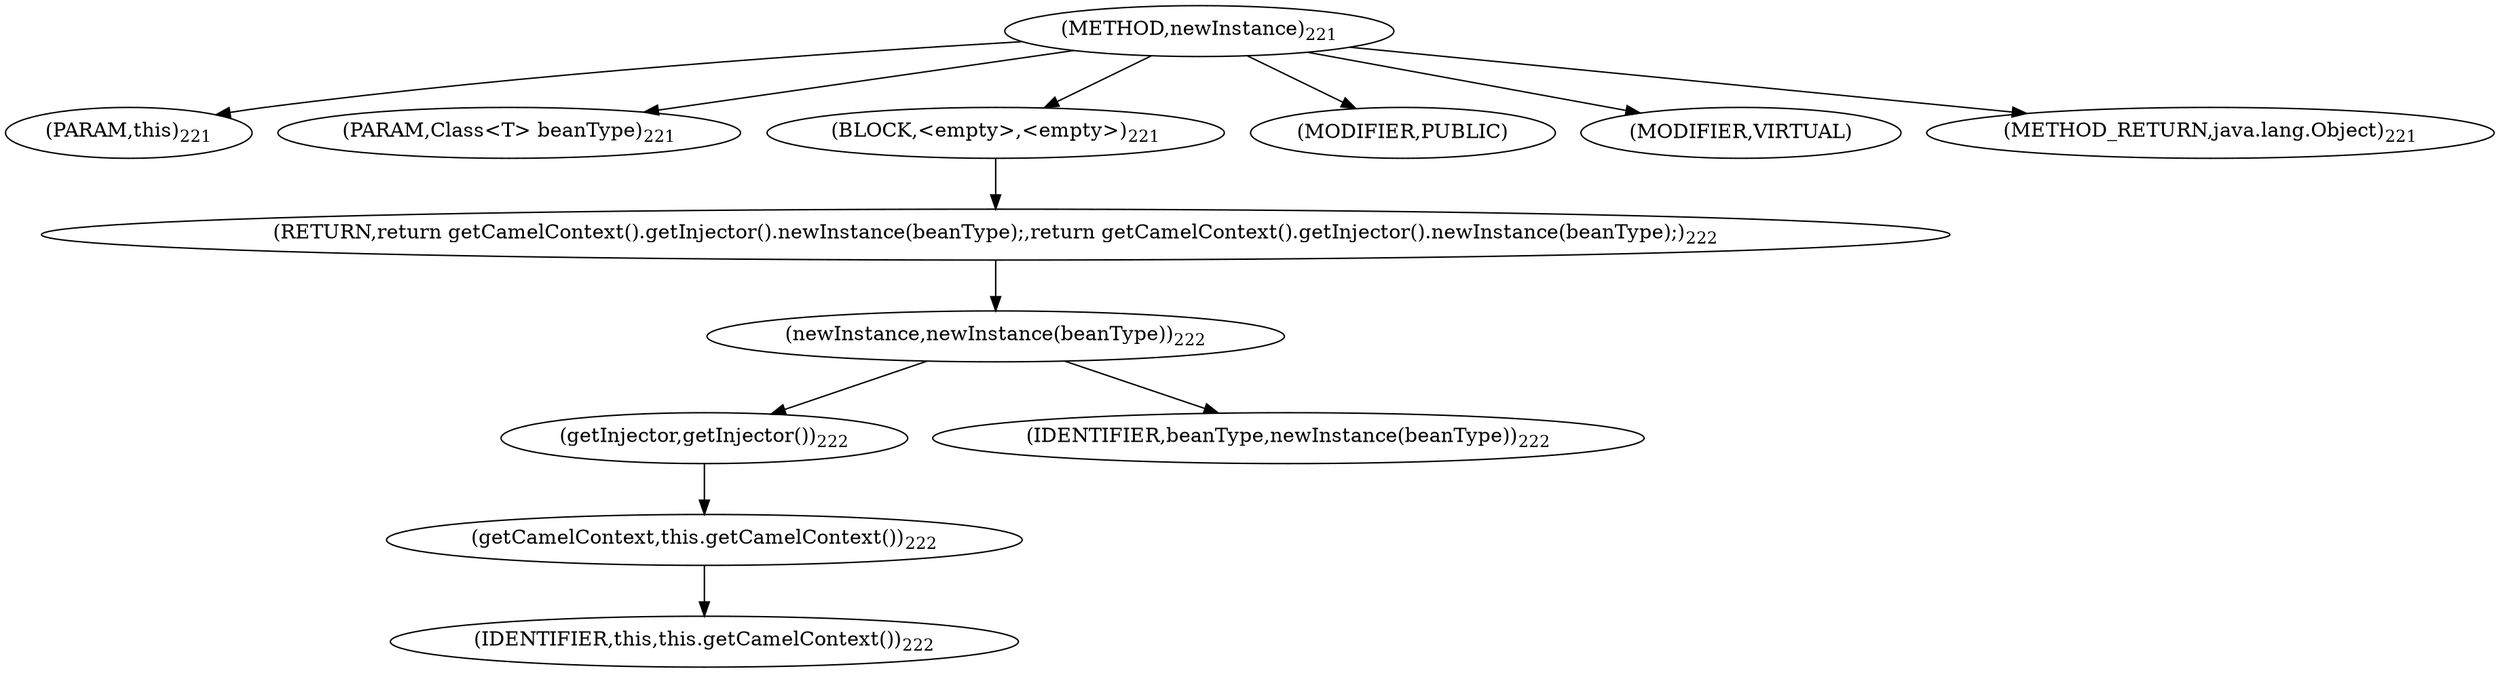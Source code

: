 digraph "newInstance" {  
"441" [label = <(METHOD,newInstance)<SUB>221</SUB>> ]
"26" [label = <(PARAM,this)<SUB>221</SUB>> ]
"442" [label = <(PARAM,Class&lt;T&gt; beanType)<SUB>221</SUB>> ]
"443" [label = <(BLOCK,&lt;empty&gt;,&lt;empty&gt;)<SUB>221</SUB>> ]
"444" [label = <(RETURN,return getCamelContext().getInjector().newInstance(beanType);,return getCamelContext().getInjector().newInstance(beanType);)<SUB>222</SUB>> ]
"445" [label = <(newInstance,newInstance(beanType))<SUB>222</SUB>> ]
"446" [label = <(getInjector,getInjector())<SUB>222</SUB>> ]
"447" [label = <(getCamelContext,this.getCamelContext())<SUB>222</SUB>> ]
"25" [label = <(IDENTIFIER,this,this.getCamelContext())<SUB>222</SUB>> ]
"448" [label = <(IDENTIFIER,beanType,newInstance(beanType))<SUB>222</SUB>> ]
"449" [label = <(MODIFIER,PUBLIC)> ]
"450" [label = <(MODIFIER,VIRTUAL)> ]
"451" [label = <(METHOD_RETURN,java.lang.Object)<SUB>221</SUB>> ]
  "441" -> "26" 
  "441" -> "442" 
  "441" -> "443" 
  "441" -> "449" 
  "441" -> "450" 
  "441" -> "451" 
  "443" -> "444" 
  "444" -> "445" 
  "445" -> "446" 
  "445" -> "448" 
  "446" -> "447" 
  "447" -> "25" 
}
